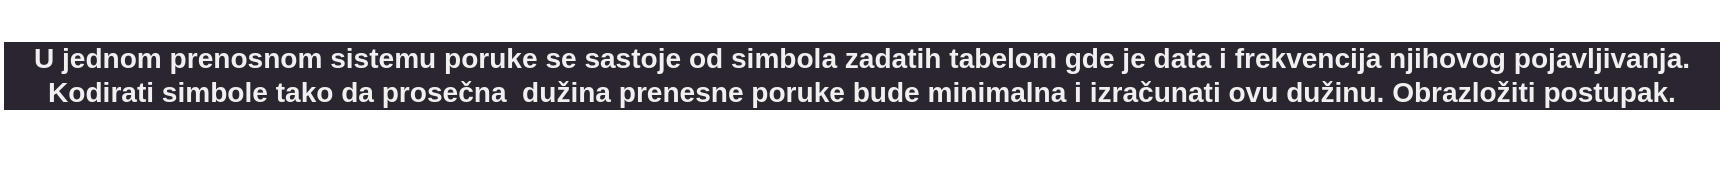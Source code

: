 <mxfile>
    <diagram id="tLFudKx_XNXjCjO-lnHd" name="Page-1">
        <mxGraphModel dx="1624" dy="750" grid="1" gridSize="10" guides="1" tooltips="1" connect="1" arrows="1" fold="1" page="1" pageScale="1" pageWidth="1100" pageHeight="850" math="0" shadow="0">
            <root>
                <mxCell id="0"/>
                <mxCell id="1" parent="0"/>
                <mxCell id="2" value="&lt;h3 style=&quot;border-color: rgb(0, 0, 0); color: rgb(240, 240, 240); font-family: Helvetica; font-style: normal; font-variant-ligatures: normal; font-variant-caps: normal; letter-spacing: normal; orphans: 2; text-align: center; text-indent: 0px; text-transform: none; widows: 2; word-spacing: 0px; -webkit-text-stroke-width: 0px; background-color: rgb(42, 37, 47); text-decoration-thickness: initial; text-decoration-style: initial; text-decoration-color: initial;&quot;&gt;U jednom prenosnom sistemu poruke se sastoje od simbola zadatih tabelom gde je data i frekvencija njihovog pojavljivanja. Kodirati simbole tako da prosečna&amp;nbsp; dužina prenesne poruke bude minimalna i izračunati ovu dužinu. Obrazložiti postupak.&lt;/h3&gt;" style="text;whiteSpace=wrap;html=1;" vertex="1" parent="1">
                    <mxGeometry x="100" width="860" height="90" as="geometry"/>
                </mxCell>
            </root>
        </mxGraphModel>
    </diagram>
</mxfile>